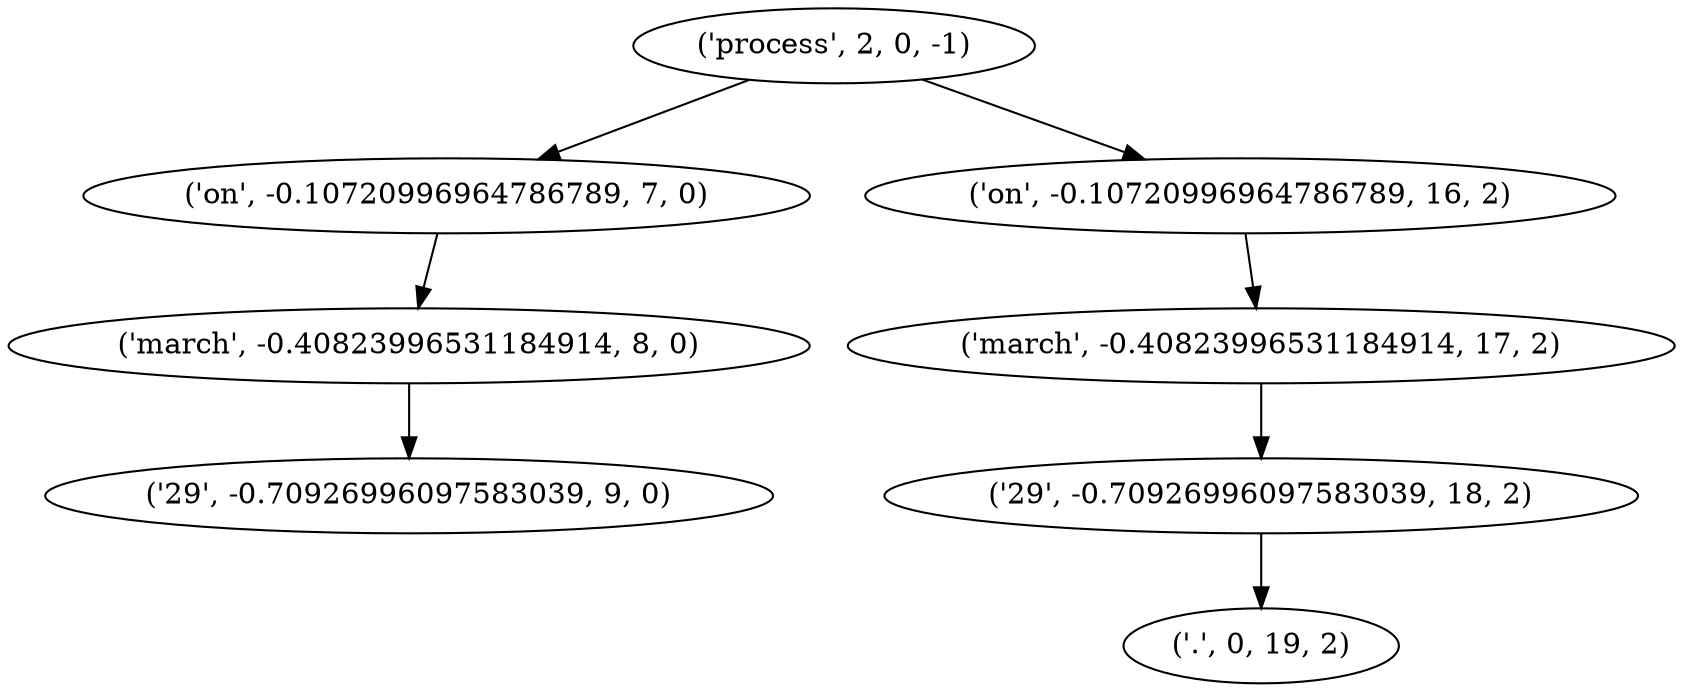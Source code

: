 strict digraph "" {
"('on', -0.10720996964786789, 7, 0)";
"('march', -0.40823996531184914, 17, 2)";
"('29', -0.70926996097583039, 18, 2)";
"('march', -0.40823996531184914, 8, 0)";
"('29', -0.70926996097583039, 9, 0)";
"('.', 0, 19, 2)";
"('on', -0.10720996964786789, 16, 2)";
"('process', 2, 0, -1)";
"('on', -0.10720996964786789, 7, 0)" -> "('march', -0.40823996531184914, 8, 0)";
"('march', -0.40823996531184914, 17, 2)" -> "('29', -0.70926996097583039, 18, 2)";
"('29', -0.70926996097583039, 18, 2)" -> "('.', 0, 19, 2)";
"('march', -0.40823996531184914, 8, 0)" -> "('29', -0.70926996097583039, 9, 0)";
"('on', -0.10720996964786789, 16, 2)" -> "('march', -0.40823996531184914, 17, 2)";
"('process', 2, 0, -1)" -> "('on', -0.10720996964786789, 7, 0)";
"('process', 2, 0, -1)" -> "('on', -0.10720996964786789, 16, 2)";
}
